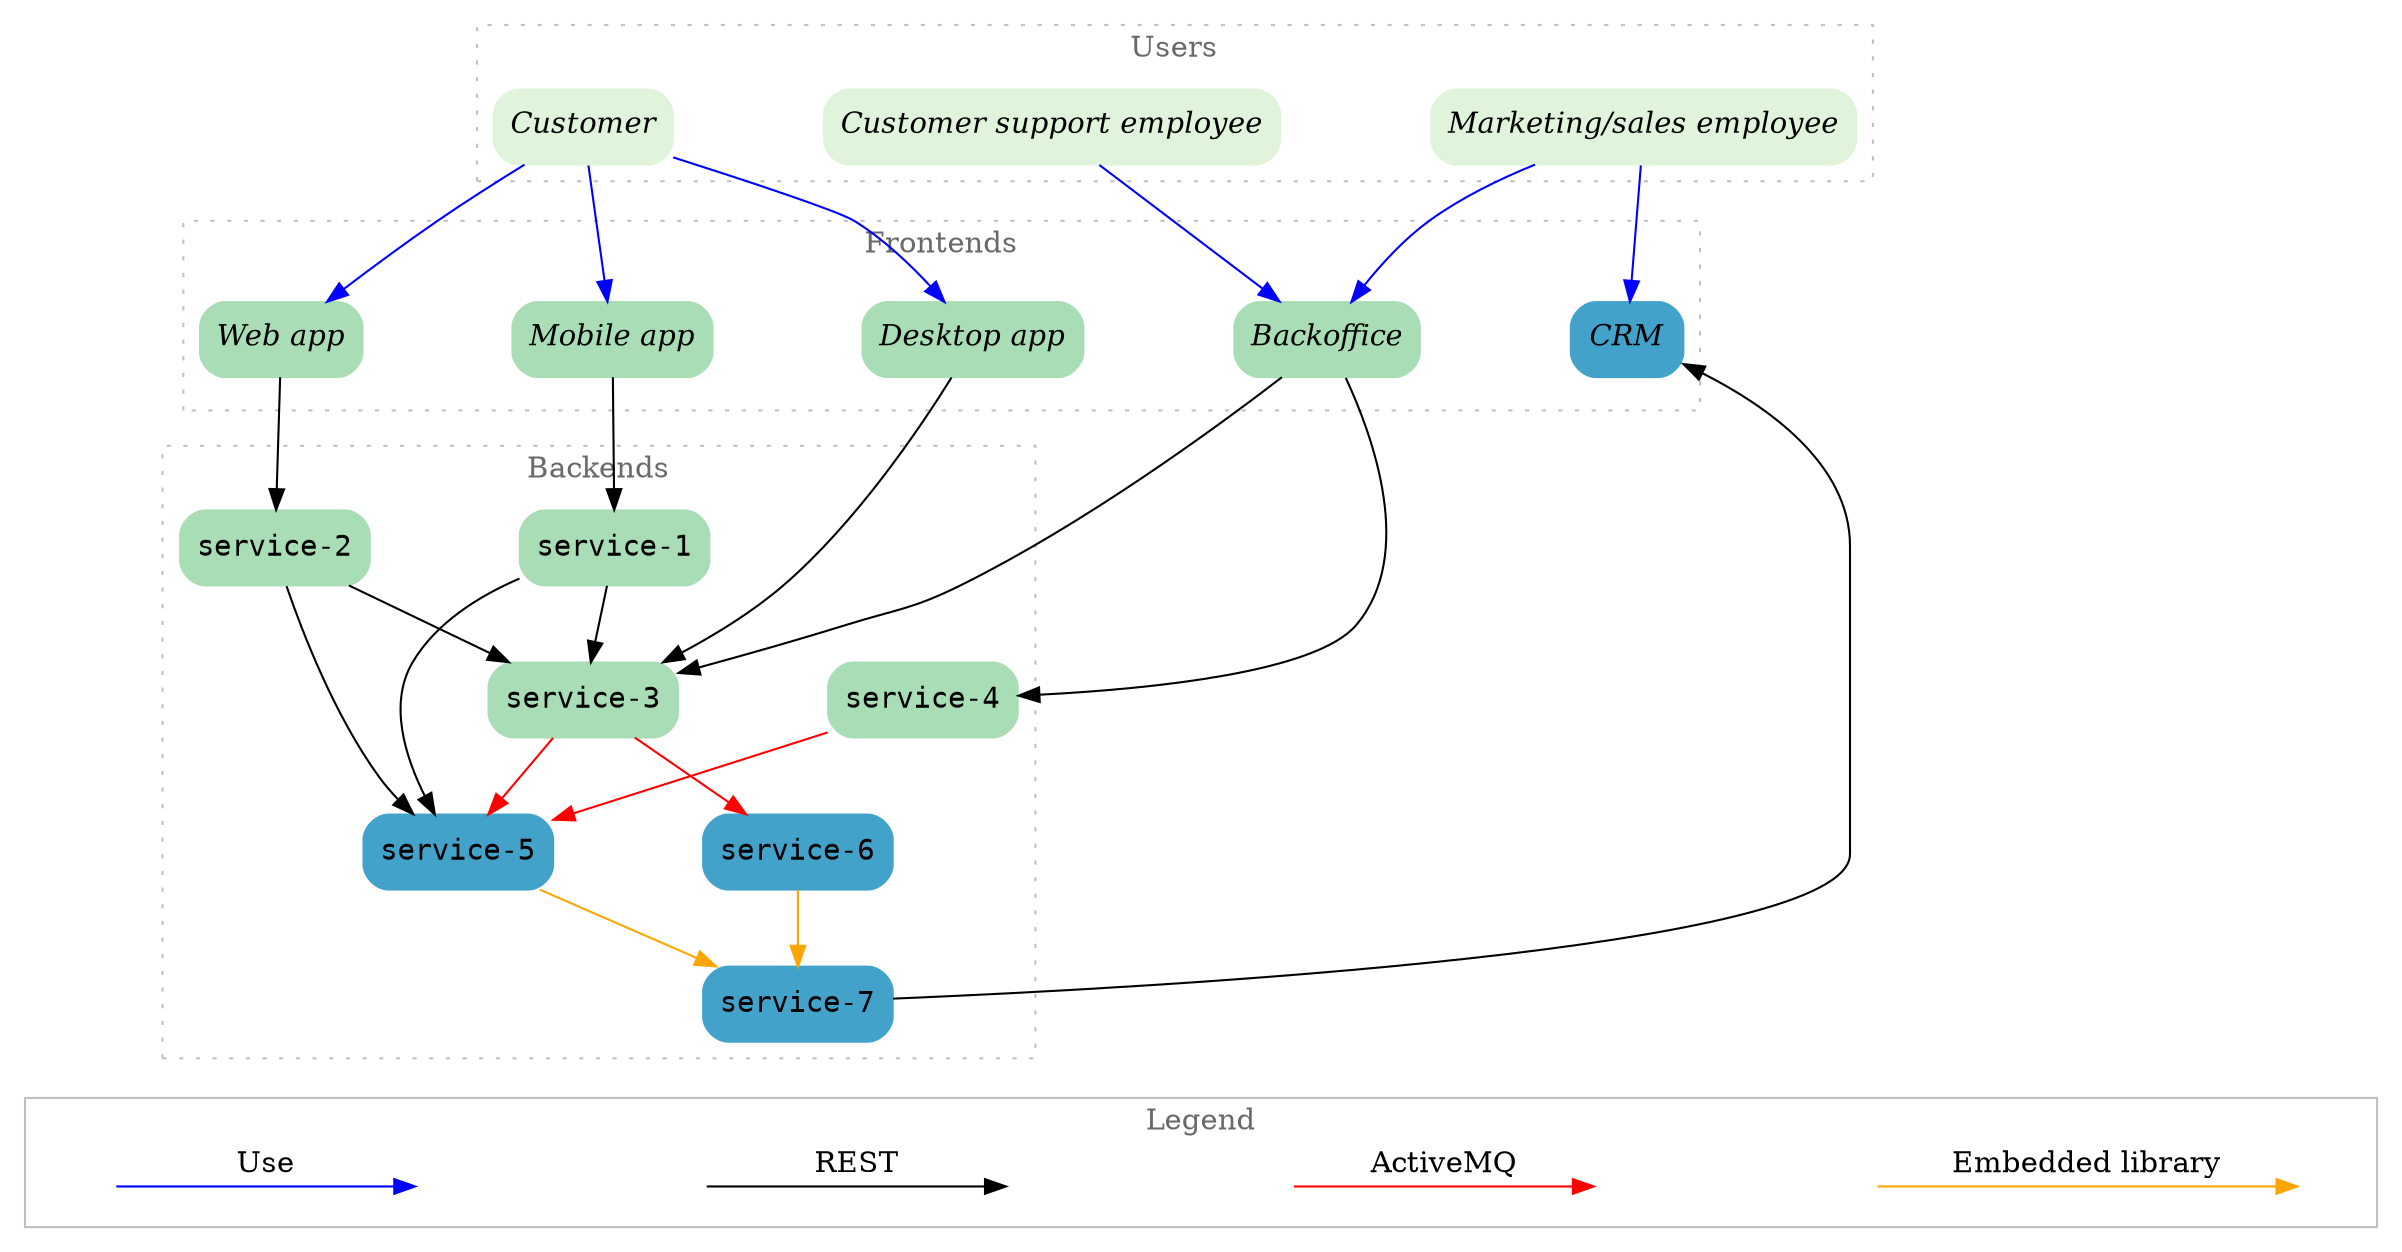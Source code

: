 // https://www.graphviz.org/
// dot -Tpng diagram.dot > diagram.png

digraph architecture {
    graph [ compound=true, nodesep=1 ]
    node [ color=lightblue2, style="filled,rounded", shape=box ]

    subgraph cluster0 {
        label="Users"
        fontcolor="dimgray"
        color=silver
        style=dotted
        customer [ label=<<i>Customer</i>>, color="/gnbu3/1" ]
        customer_support_employee [ label=<<i>Customer support employee</i>>, color="/gnbu3/1" ]
        marketing_employee [ label=<<i>Marketing/sales employee</i>>, color="/gnbu3/1" ]
    }

    customer -> mobile_app, desktop_app, web_app [ color=blue ]
    customer_support_employee -> backoffice [ color=blue ]
    marketing_employee -> crm, backoffice [ color=blue ]

    subgraph cluster1 {
        label="Frontends"
        fontcolor="dimgray"
        color=silver
        style=dotted
        mobile_app [ label=<<i>Mobile app</i>>, color="/gnbu3/2" ]
        web_app [ label=<<i>Web app</i>>, color="/gnbu3/2" ]
        
        subgraph cluster5 {
            label=""
            color=none
            backoffice [ label=<<i>Backoffice</i>>, color="/gnbu3/2" ]
            desktop_app [ label=<<i>Desktop app</i>>, color="/gnbu3/2" ]
        }
        
        crm [ label=<<i>CRM</i>>, color=lightgreen, color="/gnbu3/3" ]
    }

    mobile_app -> service1
    web_app -> service2
    backoffice -> service3, service4
    desktop_app -> service3

    subgraph cluster2 {
        label = "Backends"
        fontcolor="dimgray"
        color=silver
        style=dotted
        service1 [ label="service-1", fontname = "consolas", color="/gnbu3/2" ]
        service2 [ label="service-2", fontname = "consolas", color="/gnbu3/2" ]
        service3 [ label="service-3", fontname = "consolas", color="/gnbu3/2" ]
        service4 [ label="service-4", fontname = "consolas", color="/gnbu3/2" ]

        subgraph {
            service5 [ label="service-5", fontname = "consolas", color="/gnbu3/3" ]
            service6 [ label="service-6", fontname = "consolas", color="/gnbu3/3" ]
            service7 [ label="service-7", fontname = "consolas", color="/gnbu3/3" ]
        }
        service6 -> service7 [ color=orange ]
        service5 -> service7 [ color=orange ]
        service7 -> crm
    }

    service1 -> service5, service3
    service2 -> service5, service3
    service3 -> service5, service6 [ color=red ]
    service4 -> service5 [ color=red ]

    subgraph cluster_legend {
        node [ style=invis, width=0, height=0 ]
        label="Legend"
        fontcolor="dimgray"
        color=silver
        { rank=same; u1 -> u2 [ label="Use", color=blue ] }
        { rank=same; r1 -> r2 [ label="REST", color=black ] }
        { rank=same; a1 -> a2 [ label="ActiveMQ", color=red ] }
        { rank=same; l1 -> l2 [ label="Embedded library", color=orange ] }
        service7 -> u1 [ style=invis ]
        service7 -> r1 [ style=invis ]
        service7 -> a1 [ style=invis ]
        service7 -> l1 [ style=invis ]
    }

}